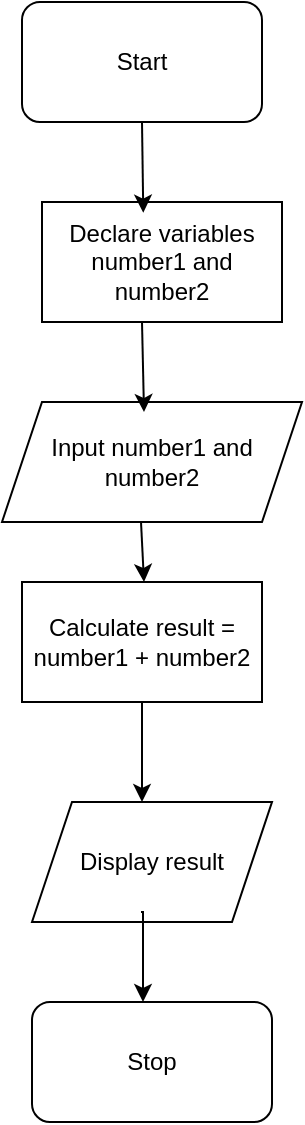 <mxfile version="28.1.0">
  <diagram name="Page-1" id="TyLH4K6LtKvY8fbq2pGx">
    <mxGraphModel dx="778" dy="460" grid="1" gridSize="10" guides="1" tooltips="1" connect="1" arrows="1" fold="1" page="1" pageScale="1" pageWidth="850" pageHeight="1100" math="0" shadow="0">
      <root>
        <mxCell id="0" />
        <mxCell id="1" parent="0" />
        <mxCell id="UyLykESAlZEND_VDCbmb-13" value="" style="group" vertex="1" connectable="0" parent="1">
          <mxGeometry x="250" y="40" width="150" height="560" as="geometry" />
        </mxCell>
        <mxCell id="UyLykESAlZEND_VDCbmb-1" value="Start" style="rounded=1;whiteSpace=wrap;html=1;" vertex="1" parent="UyLykESAlZEND_VDCbmb-13">
          <mxGeometry x="10" width="120" height="60" as="geometry" />
        </mxCell>
        <mxCell id="UyLykESAlZEND_VDCbmb-2" value="Declare variables number1 and number2" style="rounded=0;whiteSpace=wrap;html=1;" vertex="1" parent="UyLykESAlZEND_VDCbmb-13">
          <mxGeometry x="20" y="100" width="120" height="60" as="geometry" />
        </mxCell>
        <mxCell id="UyLykESAlZEND_VDCbmb-3" value="Input number1 and number2" style="shape=parallelogram;perimeter=parallelogramPerimeter;whiteSpace=wrap;html=1;fixedSize=1;" vertex="1" parent="UyLykESAlZEND_VDCbmb-13">
          <mxGeometry y="200" width="150" height="60" as="geometry" />
        </mxCell>
        <mxCell id="UyLykESAlZEND_VDCbmb-4" value="Calculate result = number1 + number2" style="rounded=0;whiteSpace=wrap;html=1;" vertex="1" parent="UyLykESAlZEND_VDCbmb-13">
          <mxGeometry x="10" y="290" width="120" height="60" as="geometry" />
        </mxCell>
        <mxCell id="UyLykESAlZEND_VDCbmb-5" value="Display result" style="shape=parallelogram;perimeter=parallelogramPerimeter;whiteSpace=wrap;html=1;fixedSize=1;" vertex="1" parent="UyLykESAlZEND_VDCbmb-13">
          <mxGeometry x="15" y="400" width="120" height="60" as="geometry" />
        </mxCell>
        <mxCell id="UyLykESAlZEND_VDCbmb-6" value="Stop" style="rounded=1;whiteSpace=wrap;html=1;" vertex="1" parent="UyLykESAlZEND_VDCbmb-13">
          <mxGeometry x="15" y="500" width="120" height="60" as="geometry" />
        </mxCell>
        <mxCell id="UyLykESAlZEND_VDCbmb-7" value="" style="endArrow=classic;html=1;rounded=0;exitX=0.5;exitY=1;exitDx=0;exitDy=0;entryX=0.422;entryY=0.089;entryDx=0;entryDy=0;entryPerimeter=0;" edge="1" parent="UyLykESAlZEND_VDCbmb-13" source="UyLykESAlZEND_VDCbmb-1" target="UyLykESAlZEND_VDCbmb-2">
          <mxGeometry width="50" height="50" relative="1" as="geometry">
            <mxPoint x="140" y="240" as="sourcePoint" />
            <mxPoint x="190" y="190" as="targetPoint" />
          </mxGeometry>
        </mxCell>
        <mxCell id="UyLykESAlZEND_VDCbmb-8" value="" style="endArrow=classic;html=1;rounded=0;exitX=0.5;exitY=1;exitDx=0;exitDy=0;entryX=0.422;entryY=0.089;entryDx=0;entryDy=0;entryPerimeter=0;" edge="1" parent="UyLykESAlZEND_VDCbmb-13">
          <mxGeometry width="50" height="50" relative="1" as="geometry">
            <mxPoint x="70" y="160" as="sourcePoint" />
            <mxPoint x="71" y="205" as="targetPoint" />
          </mxGeometry>
        </mxCell>
        <mxCell id="UyLykESAlZEND_VDCbmb-9" value="" style="endArrow=classic;html=1;rounded=0;exitX=0.5;exitY=1;exitDx=0;exitDy=0;" edge="1" parent="UyLykESAlZEND_VDCbmb-13">
          <mxGeometry width="50" height="50" relative="1" as="geometry">
            <mxPoint x="69.5" y="260" as="sourcePoint" />
            <mxPoint x="71" y="290" as="targetPoint" />
          </mxGeometry>
        </mxCell>
        <mxCell id="UyLykESAlZEND_VDCbmb-10" value="" style="endArrow=classic;html=1;rounded=0;exitX=0.5;exitY=1;exitDx=0;exitDy=0;" edge="1" parent="UyLykESAlZEND_VDCbmb-13">
          <mxGeometry width="50" height="50" relative="1" as="geometry">
            <mxPoint x="70" y="370" as="sourcePoint" />
            <mxPoint x="70" y="400" as="targetPoint" />
            <Array as="points">
              <mxPoint x="70" y="350" />
            </Array>
          </mxGeometry>
        </mxCell>
        <mxCell id="UyLykESAlZEND_VDCbmb-12" value="" style="endArrow=classic;html=1;rounded=0;exitX=0.5;exitY=1;exitDx=0;exitDy=0;entryX=0.422;entryY=0.089;entryDx=0;entryDy=0;entryPerimeter=0;" edge="1" parent="UyLykESAlZEND_VDCbmb-13">
          <mxGeometry width="50" height="50" relative="1" as="geometry">
            <mxPoint x="69.5" y="455" as="sourcePoint" />
            <mxPoint x="70.5" y="500" as="targetPoint" />
            <Array as="points">
              <mxPoint x="70.5" y="455" />
            </Array>
          </mxGeometry>
        </mxCell>
      </root>
    </mxGraphModel>
  </diagram>
</mxfile>
